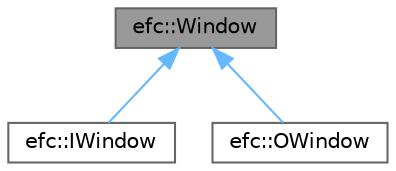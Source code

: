 digraph "efc::Window"
{
 // LATEX_PDF_SIZE
  bgcolor="transparent";
  edge [fontname=Helvetica,fontsize=10,labelfontname=Helvetica,labelfontsize=10];
  node [fontname=Helvetica,fontsize=10,shape=box,height=0.2,width=0.4];
  Node1 [label="efc::Window",height=0.2,width=0.4,color="gray40", fillcolor="grey60", style="filled", fontcolor="black",tooltip="Generic class for wrapping a curses WINDOW."];
  Node1 -> Node2 [dir="back",color="steelblue1",style="solid"];
  Node2 [label="efc::IWindow",height=0.2,width=0.4,color="gray40", fillcolor="white", style="filled",URL="$classefc_1_1IWindow.html",tooltip="Window class extension for input."];
  Node1 -> Node3 [dir="back",color="steelblue1",style="solid"];
  Node3 [label="efc::OWindow",height=0.2,width=0.4,color="gray40", fillcolor="white", style="filled",URL="$classefc_1_1OWindow.html",tooltip="Window class extension for output."];
}
